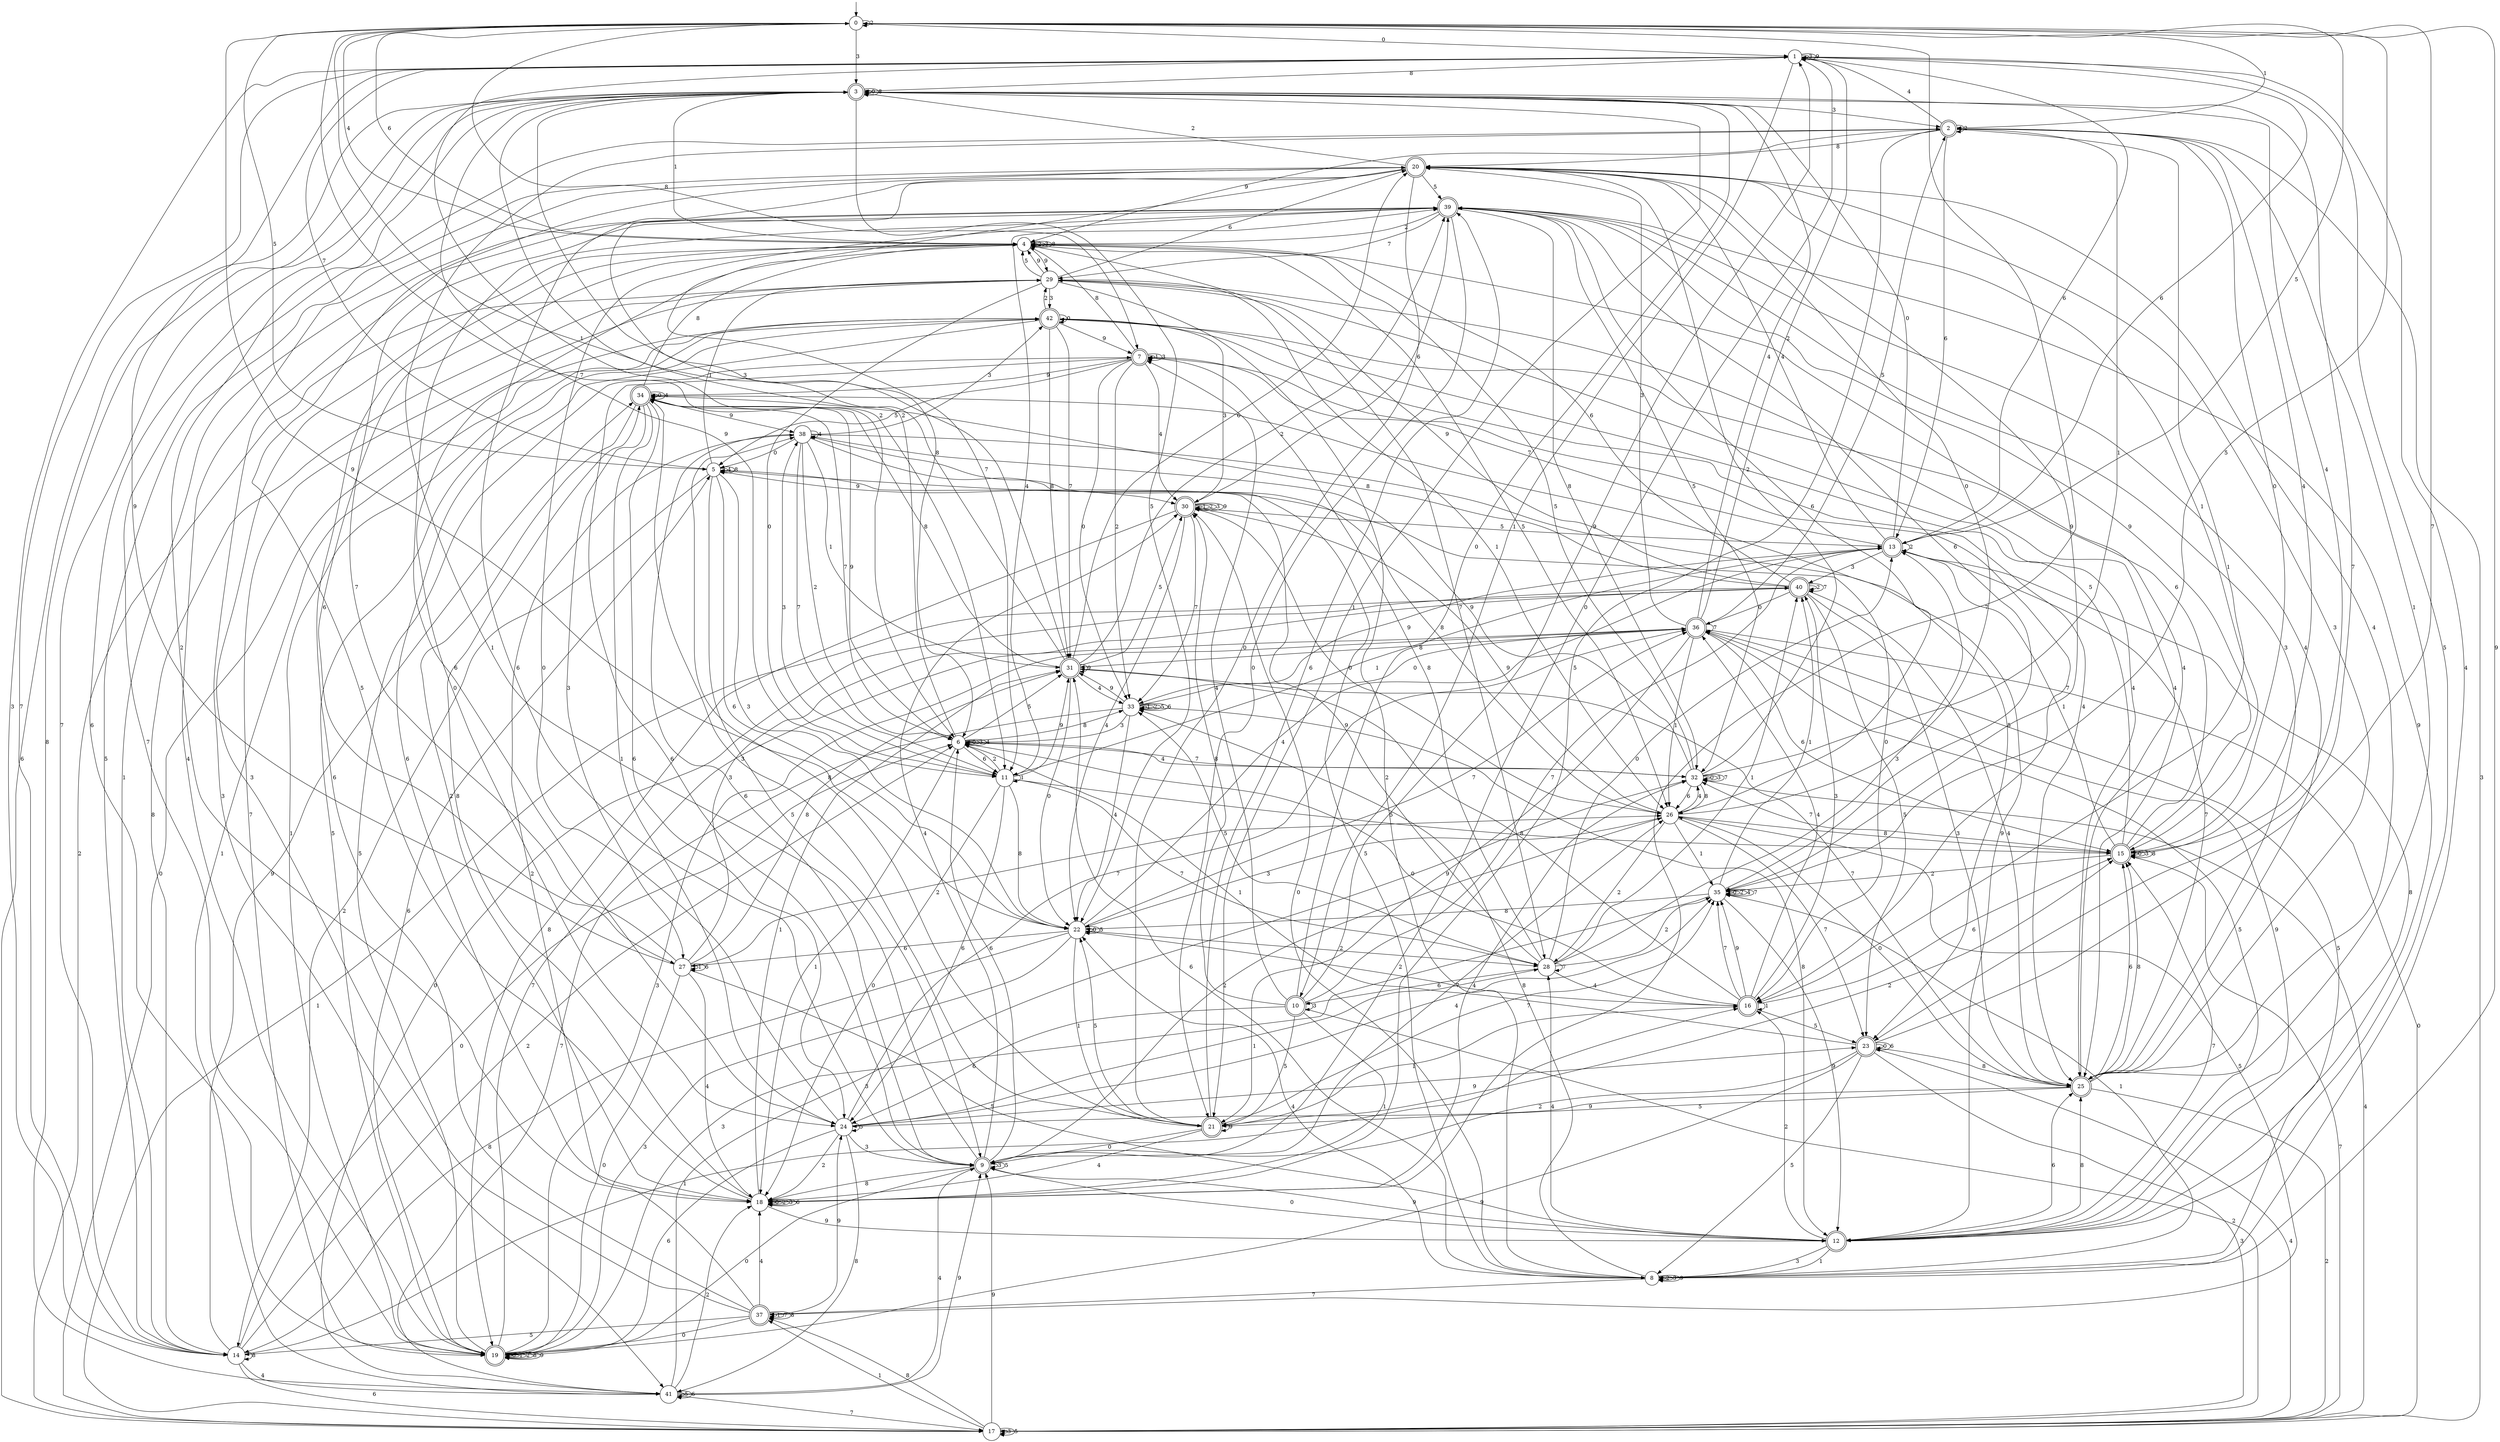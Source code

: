 digraph g {

	s0 [shape="circle" label="0"];
	s1 [shape="circle" label="1"];
	s2 [shape="doublecircle" label="2"];
	s3 [shape="doublecircle" label="3"];
	s4 [shape="circle" label="4"];
	s5 [shape="circle" label="5"];
	s6 [shape="circle" label="6"];
	s7 [shape="doublecircle" label="7"];
	s8 [shape="circle" label="8"];
	s9 [shape="doublecircle" label="9"];
	s10 [shape="doublecircle" label="10"];
	s11 [shape="circle" label="11"];
	s12 [shape="doublecircle" label="12"];
	s13 [shape="doublecircle" label="13"];
	s14 [shape="circle" label="14"];
	s15 [shape="doublecircle" label="15"];
	s16 [shape="doublecircle" label="16"];
	s17 [shape="circle" label="17"];
	s18 [shape="circle" label="18"];
	s19 [shape="doublecircle" label="19"];
	s20 [shape="doublecircle" label="20"];
	s21 [shape="doublecircle" label="21"];
	s22 [shape="circle" label="22"];
	s23 [shape="doublecircle" label="23"];
	s24 [shape="circle" label="24"];
	s25 [shape="doublecircle" label="25"];
	s26 [shape="circle" label="26"];
	s27 [shape="circle" label="27"];
	s28 [shape="circle" label="28"];
	s29 [shape="circle" label="29"];
	s30 [shape="doublecircle" label="30"];
	s31 [shape="doublecircle" label="31"];
	s32 [shape="circle" label="32"];
	s33 [shape="circle" label="33"];
	s34 [shape="doublecircle" label="34"];
	s35 [shape="circle" label="35"];
	s36 [shape="doublecircle" label="36"];
	s37 [shape="doublecircle" label="37"];
	s38 [shape="circle" label="38"];
	s39 [shape="doublecircle" label="39"];
	s40 [shape="doublecircle" label="40"];
	s41 [shape="circle" label="41"];
	s42 [shape="doublecircle" label="42"];
	s0 -> s1 [label="0"];
	s0 -> s2 [label="1"];
	s0 -> s0 [label="2"];
	s0 -> s3 [label="3"];
	s0 -> s4 [label="4"];
	s0 -> s5 [label="5"];
	s0 -> s4 [label="6"];
	s0 -> s6 [label="7"];
	s0 -> s7 [label="8"];
	s0 -> s8 [label="9"];
	s1 -> s9 [label="0"];
	s1 -> s10 [label="1"];
	s1 -> s11 [label="2"];
	s1 -> s1 [label="3"];
	s1 -> s8 [label="4"];
	s1 -> s12 [label="5"];
	s1 -> s13 [label="6"];
	s1 -> s14 [label="7"];
	s1 -> s3 [label="8"];
	s1 -> s1 [label="9"];
	s2 -> s15 [label="0"];
	s2 -> s16 [label="1"];
	s2 -> s2 [label="2"];
	s2 -> s17 [label="3"];
	s2 -> s1 [label="4"];
	s2 -> s18 [label="5"];
	s2 -> s13 [label="6"];
	s2 -> s19 [label="7"];
	s2 -> s20 [label="8"];
	s2 -> s4 [label="9"];
	s3 -> s3 [label="0"];
	s3 -> s21 [label="1"];
	s3 -> s18 [label="2"];
	s3 -> s2 [label="3"];
	s3 -> s15 [label="4"];
	s3 -> s22 [label="5"];
	s3 -> s19 [label="6"];
	s3 -> s23 [label="7"];
	s3 -> s3 [label="8"];
	s3 -> s11 [label="9"];
	s4 -> s24 [label="0"];
	s4 -> s3 [label="1"];
	s4 -> s4 [label="2"];
	s4 -> s4 [label="3"];
	s4 -> s25 [label="4"];
	s4 -> s26 [label="5"];
	s4 -> s27 [label="6"];
	s4 -> s28 [label="7"];
	s4 -> s4 [label="8"];
	s4 -> s29 [label="9"];
	s5 -> s16 [label="0"];
	s5 -> s29 [label="1"];
	s5 -> s14 [label="2"];
	s5 -> s22 [label="3"];
	s5 -> s5 [label="4"];
	s5 -> s9 [label="5"];
	s5 -> s22 [label="6"];
	s5 -> s1 [label="7"];
	s5 -> s5 [label="8"];
	s5 -> s30 [label="9"];
	s6 -> s6 [label="0"];
	s6 -> s18 [label="1"];
	s6 -> s3 [label="2"];
	s6 -> s6 [label="3"];
	s6 -> s6 [label="4"];
	s6 -> s31 [label="5"];
	s6 -> s11 [label="6"];
	s6 -> s32 [label="7"];
	s6 -> s33 [label="8"];
	s6 -> s34 [label="9"];
	s7 -> s33 [label="0"];
	s7 -> s7 [label="1"];
	s7 -> s33 [label="2"];
	s7 -> s7 [label="3"];
	s7 -> s30 [label="4"];
	s7 -> s5 [label="5"];
	s7 -> s9 [label="6"];
	s7 -> s16 [label="7"];
	s7 -> s4 [label="8"];
	s7 -> s34 [label="9"];
	s8 -> s30 [label="0"];
	s8 -> s35 [label="1"];
	s8 -> s8 [label="2"];
	s8 -> s8 [label="3"];
	s8 -> s22 [label="4"];
	s8 -> s36 [label="5"];
	s8 -> s31 [label="6"];
	s8 -> s37 [label="7"];
	s8 -> s33 [label="8"];
	s8 -> s8 [label="9"];
	s9 -> s19 [label="0"];
	s9 -> s2 [label="1"];
	s9 -> s26 [label="2"];
	s9 -> s9 [label="3"];
	s9 -> s30 [label="4"];
	s9 -> s9 [label="5"];
	s9 -> s6 [label="6"];
	s9 -> s26 [label="7"];
	s9 -> s18 [label="8"];
	s9 -> s12 [label="9"];
	s10 -> s3 [label="0"];
	s10 -> s18 [label="1"];
	s10 -> s17 [label="2"];
	s10 -> s10 [label="3"];
	s10 -> s7 [label="4"];
	s10 -> s21 [label="5"];
	s10 -> s24 [label="6"];
	s10 -> s13 [label="7"];
	s10 -> s30 [label="8"];
	s10 -> s1 [label="9"];
	s11 -> s18 [label="0"];
	s11 -> s11 [label="1"];
	s11 -> s6 [label="2"];
	s11 -> s38 [label="3"];
	s11 -> s39 [label="4"];
	s11 -> s15 [label="5"];
	s11 -> s24 [label="6"];
	s11 -> s28 [label="7"];
	s11 -> s22 [label="8"];
	s11 -> s31 [label="9"];
	s12 -> s9 [label="0"];
	s12 -> s8 [label="1"];
	s12 -> s16 [label="2"];
	s12 -> s8 [label="3"];
	s12 -> s28 [label="4"];
	s12 -> s36 [label="5"];
	s12 -> s25 [label="6"];
	s12 -> s15 [label="7"];
	s12 -> s25 [label="8"];
	s12 -> s36 [label="9"];
	s13 -> s3 [label="0"];
	s13 -> s11 [label="1"];
	s13 -> s13 [label="2"];
	s13 -> s40 [label="3"];
	s13 -> s20 [label="4"];
	s13 -> s0 [label="5"];
	s13 -> s1 [label="6"];
	s13 -> s7 [label="7"];
	s13 -> s12 [label="8"];
	s13 -> s33 [label="9"];
	s14 -> s6 [label="0"];
	s14 -> s16 [label="1"];
	s14 -> s6 [label="2"];
	s14 -> s1 [label="3"];
	s14 -> s41 [label="4"];
	s14 -> s20 [label="5"];
	s14 -> s17 [label="6"];
	s14 -> s3 [label="7"];
	s14 -> s14 [label="8"];
	s14 -> s34 [label="9"];
	s15 -> s15 [label="0"];
	s15 -> s13 [label="1"];
	s15 -> s35 [label="2"];
	s15 -> s15 [label="3"];
	s15 -> s2 [label="4"];
	s15 -> s42 [label="5"];
	s15 -> s42 [label="6"];
	s15 -> s32 [label="7"];
	s15 -> s15 [label="8"];
	s15 -> s39 [label="9"];
	s16 -> s6 [label="0"];
	s16 -> s16 [label="1"];
	s16 -> s22 [label="2"];
	s16 -> s40 [label="3"];
	s16 -> s36 [label="4"];
	s16 -> s23 [label="5"];
	s16 -> s15 [label="6"];
	s16 -> s35 [label="7"];
	s16 -> s31 [label="8"];
	s16 -> s35 [label="9"];
	s17 -> s42 [label="0"];
	s17 -> s37 [label="1"];
	s17 -> s29 [label="2"];
	s17 -> s17 [label="3"];
	s17 -> s32 [label="4"];
	s17 -> s17 [label="5"];
	s17 -> s3 [label="6"];
	s17 -> s15 [label="7"];
	s17 -> s37 [label="8"];
	s17 -> s9 [label="9"];
	s18 -> s18 [label="0"];
	s18 -> s31 [label="1"];
	s18 -> s18 [label="2"];
	s18 -> s18 [label="3"];
	s18 -> s32 [label="4"];
	s18 -> s20 [label="5"];
	s18 -> s18 [label="6"];
	s18 -> s0 [label="7"];
	s18 -> s34 [label="8"];
	s18 -> s12 [label="9"];
	s19 -> s19 [label="0"];
	s19 -> s19 [label="1"];
	s19 -> s19 [label="2"];
	s19 -> s36 [label="3"];
	s19 -> s20 [label="4"];
	s19 -> s7 [label="5"];
	s19 -> s5 [label="6"];
	s19 -> s36 [label="7"];
	s19 -> s19 [label="8"];
	s19 -> s19 [label="9"];
	s20 -> s21 [label="0"];
	s20 -> s15 [label="1"];
	s20 -> s3 [label="2"];
	s20 -> s25 [label="3"];
	s20 -> s25 [label="4"];
	s20 -> s39 [label="5"];
	s20 -> s9 [label="6"];
	s20 -> s11 [label="7"];
	s20 -> s6 [label="8"];
	s20 -> s35 [label="9"];
	s21 -> s9 [label="0"];
	s21 -> s16 [label="1"];
	s21 -> s15 [label="2"];
	s21 -> s34 [label="3"];
	s21 -> s18 [label="4"];
	s21 -> s22 [label="5"];
	s21 -> s39 [label="6"];
	s21 -> s35 [label="7"];
	s21 -> s38 [label="8"];
	s21 -> s21 [label="9"];
	s22 -> s22 [label="0"];
	s22 -> s21 [label="1"];
	s22 -> s28 [label="2"];
	s22 -> s19 [label="3"];
	s22 -> s13 [label="4"];
	s22 -> s22 [label="5"];
	s22 -> s27 [label="6"];
	s22 -> s36 [label="7"];
	s22 -> s14 [label="8"];
	s22 -> s0 [label="9"];
	s23 -> s23 [label="0"];
	s23 -> s6 [label="1"];
	s23 -> s9 [label="2"];
	s23 -> s17 [label="3"];
	s23 -> s17 [label="4"];
	s23 -> s8 [label="5"];
	s23 -> s23 [label="6"];
	s23 -> s0 [label="7"];
	s23 -> s25 [label="8"];
	s23 -> s19 [label="9"];
	s24 -> s39 [label="0"];
	s24 -> s28 [label="1"];
	s24 -> s18 [label="2"];
	s24 -> s9 [label="3"];
	s24 -> s35 [label="4"];
	s24 -> s24 [label="5"];
	s24 -> s19 [label="6"];
	s24 -> s36 [label="7"];
	s24 -> s41 [label="8"];
	s24 -> s23 [label="9"];
	s25 -> s26 [label="0"];
	s25 -> s2 [label="1"];
	s25 -> s17 [label="2"];
	s25 -> s39 [label="3"];
	s25 -> s29 [label="4"];
	s25 -> s21 [label="5"];
	s25 -> s15 [label="6"];
	s25 -> s13 [label="7"];
	s25 -> s15 [label="8"];
	s25 -> s24 [label="9"];
	s26 -> s20 [label="0"];
	s26 -> s35 [label="1"];
	s26 -> s28 [label="2"];
	s26 -> s22 [label="3"];
	s26 -> s32 [label="4"];
	s26 -> s37 [label="5"];
	s26 -> s39 [label="6"];
	s26 -> s23 [label="7"];
	s26 -> s15 [label="8"];
	s26 -> s30 [label="9"];
	s27 -> s19 [label="0"];
	s27 -> s27 [label="1"];
	s27 -> s26 [label="2"];
	s27 -> s40 [label="3"];
	s27 -> s18 [label="4"];
	s27 -> s12 [label="5"];
	s27 -> s27 [label="6"];
	s27 -> s39 [label="7"];
	s27 -> s31 [label="8"];
	s27 -> s1 [label="9"];
	s28 -> s13 [label="0"];
	s28 -> s40 [label="1"];
	s28 -> s35 [label="2"];
	s28 -> s13 [label="3"];
	s28 -> s16 [label="4"];
	s28 -> s33 [label="5"];
	s28 -> s10 [label="6"];
	s28 -> s28 [label="7"];
	s28 -> s7 [label="8"];
	s28 -> s5 [label="9"];
	s29 -> s11 [label="0"];
	s29 -> s26 [label="1"];
	s29 -> s8 [label="2"];
	s29 -> s42 [label="3"];
	s29 -> s25 [label="4"];
	s29 -> s4 [label="5"];
	s29 -> s20 [label="6"];
	s29 -> s19 [label="7"];
	s29 -> s14 [label="8"];
	s29 -> s4 [label="9"];
	s30 -> s26 [label="0"];
	s30 -> s30 [label="1"];
	s30 -> s30 [label="2"];
	s30 -> s30 [label="3"];
	s30 -> s22 [label="4"];
	s30 -> s13 [label="5"];
	s30 -> s39 [label="6"];
	s30 -> s33 [label="7"];
	s30 -> s19 [label="8"];
	s30 -> s30 [label="9"];
	s31 -> s22 [label="0"];
	s31 -> s0 [label="1"];
	s31 -> s39 [label="2"];
	s31 -> s3 [label="3"];
	s31 -> s33 [label="4"];
	s31 -> s30 [label="5"];
	s31 -> s20 [label="6"];
	s31 -> s25 [label="7"];
	s31 -> s34 [label="8"];
	s31 -> s31 [label="9"];
	s32 -> s32 [label="0"];
	s32 -> s2 [label="1"];
	s32 -> s20 [label="2"];
	s32 -> s32 [label="3"];
	s32 -> s6 [label="4"];
	s32 -> s4 [label="5"];
	s32 -> s26 [label="6"];
	s32 -> s32 [label="7"];
	s32 -> s26 [label="8"];
	s32 -> s38 [label="9"];
	s33 -> s36 [label="0"];
	s33 -> s33 [label="1"];
	s33 -> s33 [label="2"];
	s33 -> s6 [label="3"];
	s33 -> s22 [label="4"];
	s33 -> s33 [label="5"];
	s33 -> s33 [label="6"];
	s33 -> s41 [label="7"];
	s33 -> s12 [label="8"];
	s33 -> s31 [label="9"];
	s34 -> s34 [label="0"];
	s34 -> s24 [label="1"];
	s34 -> s18 [label="2"];
	s34 -> s27 [label="3"];
	s34 -> s34 [label="4"];
	s34 -> s23 [label="5"];
	s34 -> s24 [label="6"];
	s34 -> s6 [label="7"];
	s34 -> s4 [label="8"];
	s34 -> s38 [label="9"];
	s35 -> s35 [label="0"];
	s35 -> s40 [label="1"];
	s35 -> s35 [label="2"];
	s35 -> s19 [label="3"];
	s35 -> s35 [label="4"];
	s35 -> s0 [label="5"];
	s35 -> s39 [label="6"];
	s35 -> s35 [label="7"];
	s35 -> s22 [label="8"];
	s35 -> s12 [label="9"];
	s36 -> s17 [label="0"];
	s36 -> s26 [label="1"];
	s36 -> s1 [label="2"];
	s36 -> s20 [label="3"];
	s36 -> s3 [label="4"];
	s36 -> s2 [label="5"];
	s36 -> s15 [label="6"];
	s36 -> s36 [label="7"];
	s36 -> s31 [label="8"];
	s36 -> s21 [label="9"];
	s37 -> s19 [label="0"];
	s37 -> s37 [label="1"];
	s37 -> s38 [label="2"];
	s37 -> s4 [label="3"];
	s37 -> s18 [label="4"];
	s37 -> s14 [label="5"];
	s37 -> s4 [label="6"];
	s37 -> s37 [label="7"];
	s37 -> s37 [label="8"];
	s37 -> s24 [label="9"];
	s38 -> s5 [label="0"];
	s38 -> s31 [label="1"];
	s38 -> s6 [label="2"];
	s38 -> s42 [label="3"];
	s38 -> s38 [label="4"];
	s38 -> s8 [label="5"];
	s38 -> s9 [label="6"];
	s38 -> s11 [label="7"];
	s38 -> s26 [label="8"];
	s38 -> s12 [label="9"];
	s39 -> s21 [label="0"];
	s39 -> s14 [label="1"];
	s39 -> s4 [label="2"];
	s39 -> s41 [label="3"];
	s39 -> s25 [label="4"];
	s39 -> s32 [label="5"];
	s39 -> s24 [label="6"];
	s39 -> s29 [label="7"];
	s39 -> s32 [label="8"];
	s39 -> s12 [label="9"];
	s40 -> s36 [label="0"];
	s40 -> s17 [label="1"];
	s40 -> s40 [label="2"];
	s40 -> s25 [label="3"];
	s40 -> s25 [label="4"];
	s40 -> s23 [label="5"];
	s40 -> s4 [label="6"];
	s40 -> s40 [label="7"];
	s40 -> s34 [label="8"];
	s40 -> s29 [label="9"];
	s41 -> s40 [label="0"];
	s41 -> s42 [label="1"];
	s41 -> s18 [label="2"];
	s41 -> s32 [label="3"];
	s41 -> s9 [label="4"];
	s41 -> s41 [label="5"];
	s41 -> s41 [label="6"];
	s41 -> s17 [label="7"];
	s41 -> s3 [label="8"];
	s41 -> s9 [label="9"];
	s42 -> s42 [label="0"];
	s42 -> s19 [label="1"];
	s42 -> s29 [label="2"];
	s42 -> s30 [label="3"];
	s42 -> s25 [label="4"];
	s42 -> s19 [label="5"];
	s42 -> s18 [label="6"];
	s42 -> s31 [label="7"];
	s42 -> s31 [label="8"];
	s42 -> s7 [label="9"];

__start0 [label="" shape="none" width="0" height="0"];
__start0 -> s0;

}
